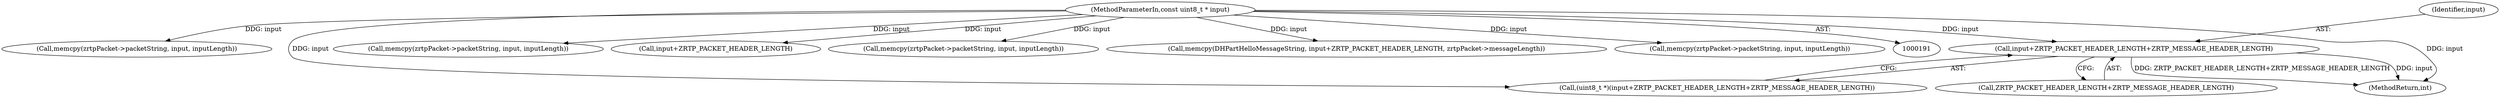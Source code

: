 digraph "0_bzrtp_bbb1e6e2f467ee4bd7b9a8c800e4f07343d7d99b@pointer" {
"1000204" [label="(Call,input+ZRTP_PACKET_HEADER_LENGTH+ZRTP_MESSAGE_HEADER_LENGTH)"];
"1000194" [label="(MethodParameterIn,const uint8_t * input)"];
"1000206" [label="(Call,ZRTP_PACKET_HEADER_LENGTH+ZRTP_MESSAGE_HEADER_LENGTH)"];
"1000588" [label="(Call,memcpy(zrtpPacket->packetString, input, inputLength))"];
"1000204" [label="(Call,input+ZRTP_PACKET_HEADER_LENGTH+ZRTP_MESSAGE_HEADER_LENGTH)"];
"1000205" [label="(Identifier,input)"];
"1000891" [label="(Call,memcpy(zrtpPacket->packetString, input, inputLength))"];
"1001080" [label="(Call,input+ZRTP_PACKET_HEADER_LENGTH)"];
"1001915" [label="(Call,memcpy(zrtpPacket->packetString, input, inputLength))"];
"1001966" [label="(MethodReturn,int)"];
"1001078" [label="(Call,memcpy(DHPartHelloMessageString, input+ZRTP_PACKET_HEADER_LENGTH, zrtpPacket->messageLength))"];
"1001285" [label="(Call,memcpy(zrtpPacket->packetString, input, inputLength))"];
"1000202" [label="(Call,(uint8_t *)(input+ZRTP_PACKET_HEADER_LENGTH+ZRTP_MESSAGE_HEADER_LENGTH))"];
"1000194" [label="(MethodParameterIn,const uint8_t * input)"];
"1000204" -> "1000202"  [label="AST: "];
"1000204" -> "1000206"  [label="CFG: "];
"1000205" -> "1000204"  [label="AST: "];
"1000206" -> "1000204"  [label="AST: "];
"1000202" -> "1000204"  [label="CFG: "];
"1000204" -> "1001966"  [label="DDG: ZRTP_PACKET_HEADER_LENGTH+ZRTP_MESSAGE_HEADER_LENGTH"];
"1000204" -> "1001966"  [label="DDG: input"];
"1000194" -> "1000204"  [label="DDG: input"];
"1000194" -> "1000191"  [label="AST: "];
"1000194" -> "1001966"  [label="DDG: input"];
"1000194" -> "1000202"  [label="DDG: input"];
"1000194" -> "1000588"  [label="DDG: input"];
"1000194" -> "1000891"  [label="DDG: input"];
"1000194" -> "1001078"  [label="DDG: input"];
"1000194" -> "1001080"  [label="DDG: input"];
"1000194" -> "1001285"  [label="DDG: input"];
"1000194" -> "1001915"  [label="DDG: input"];
}
